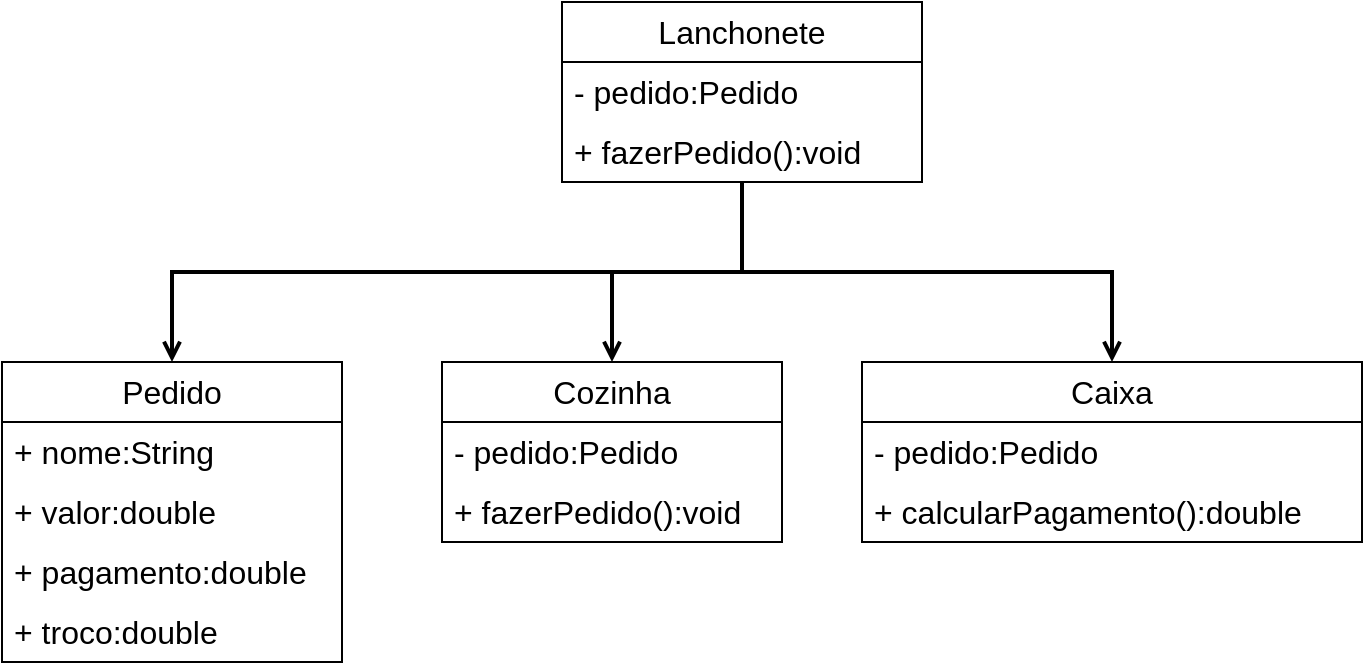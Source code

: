 <mxfile version="24.5.4" type="github">
  <diagram name="Page-1" id="9JJyguFDzHVmCEML1b9S">
    <mxGraphModel dx="1434" dy="762" grid="1" gridSize="10" guides="1" tooltips="1" connect="1" arrows="1" fold="1" page="1" pageScale="1" pageWidth="850" pageHeight="1100" math="0" shadow="0">
      <root>
        <mxCell id="0" />
        <mxCell id="1" parent="0" />
        <mxCell id="ITyUVaF7f_9eqzBkt0MG-17" style="edgeStyle=orthogonalEdgeStyle;rounded=0;orthogonalLoop=1;jettySize=auto;html=1;exitX=0.5;exitY=1;exitDx=0;exitDy=0;endArrow=open;endFill=0;fontSize=16;strokeWidth=2;" edge="1" parent="1" source="ITyUVaF7f_9eqzBkt0MG-1" target="ITyUVaF7f_9eqzBkt0MG-5">
          <mxGeometry relative="1" as="geometry" />
        </mxCell>
        <mxCell id="ITyUVaF7f_9eqzBkt0MG-18" style="edgeStyle=orthogonalEdgeStyle;rounded=0;orthogonalLoop=1;jettySize=auto;html=1;exitX=0.5;exitY=1;exitDx=0;exitDy=0;entryX=0.5;entryY=0;entryDx=0;entryDy=0;endArrow=open;endFill=0;fontSize=16;strokeWidth=2;" edge="1" parent="1" source="ITyUVaF7f_9eqzBkt0MG-1" target="ITyUVaF7f_9eqzBkt0MG-8">
          <mxGeometry relative="1" as="geometry" />
        </mxCell>
        <mxCell id="ITyUVaF7f_9eqzBkt0MG-19" style="edgeStyle=orthogonalEdgeStyle;rounded=0;orthogonalLoop=1;jettySize=auto;html=1;exitX=0.5;exitY=1;exitDx=0;exitDy=0;entryX=0.5;entryY=0;entryDx=0;entryDy=0;endArrow=open;endFill=0;fontSize=16;strokeWidth=2;" edge="1" parent="1" source="ITyUVaF7f_9eqzBkt0MG-1" target="ITyUVaF7f_9eqzBkt0MG-12">
          <mxGeometry relative="1" as="geometry" />
        </mxCell>
        <mxCell id="ITyUVaF7f_9eqzBkt0MG-1" value="&lt;div style=&quot;font-size: 16px;&quot;&gt;Lanchonete&lt;/div&gt;" style="swimlane;fontStyle=0;childLayout=stackLayout;horizontal=1;startSize=30;horizontalStack=0;resizeParent=1;resizeParentMax=0;resizeLast=0;collapsible=1;marginBottom=0;whiteSpace=wrap;html=1;fontSize=16;" vertex="1" parent="1">
          <mxGeometry x="350" y="70" width="180" height="90" as="geometry" />
        </mxCell>
        <mxCell id="ITyUVaF7f_9eqzBkt0MG-2" value="- pedido:Pedido" style="text;strokeColor=none;fillColor=none;align=left;verticalAlign=middle;spacingLeft=4;spacingRight=4;overflow=hidden;points=[[0,0.5],[1,0.5]];portConstraint=eastwest;rotatable=0;whiteSpace=wrap;html=1;fontSize=16;" vertex="1" parent="ITyUVaF7f_9eqzBkt0MG-1">
          <mxGeometry y="30" width="180" height="30" as="geometry" />
        </mxCell>
        <mxCell id="ITyUVaF7f_9eqzBkt0MG-3" value="+ fazerPedido():void" style="text;strokeColor=none;fillColor=none;align=left;verticalAlign=middle;spacingLeft=4;spacingRight=4;overflow=hidden;points=[[0,0.5],[1,0.5]];portConstraint=eastwest;rotatable=0;whiteSpace=wrap;html=1;fontSize=16;" vertex="1" parent="ITyUVaF7f_9eqzBkt0MG-1">
          <mxGeometry y="60" width="180" height="30" as="geometry" />
        </mxCell>
        <mxCell id="ITyUVaF7f_9eqzBkt0MG-5" value="Caixa" style="swimlane;fontStyle=0;childLayout=stackLayout;horizontal=1;startSize=30;horizontalStack=0;resizeParent=1;resizeParentMax=0;resizeLast=0;collapsible=1;marginBottom=0;whiteSpace=wrap;html=1;fontSize=16;" vertex="1" parent="1">
          <mxGeometry x="500" y="250" width="250" height="90" as="geometry" />
        </mxCell>
        <mxCell id="ITyUVaF7f_9eqzBkt0MG-6" value="- pedido:Pedido" style="text;strokeColor=none;fillColor=none;align=left;verticalAlign=middle;spacingLeft=4;spacingRight=4;overflow=hidden;points=[[0,0.5],[1,0.5]];portConstraint=eastwest;rotatable=0;whiteSpace=wrap;html=1;fontSize=16;" vertex="1" parent="ITyUVaF7f_9eqzBkt0MG-5">
          <mxGeometry y="30" width="250" height="30" as="geometry" />
        </mxCell>
        <mxCell id="ITyUVaF7f_9eqzBkt0MG-7" value="+ calcularPagamento():double" style="text;strokeColor=none;fillColor=none;align=left;verticalAlign=middle;spacingLeft=4;spacingRight=4;overflow=hidden;points=[[0,0.5],[1,0.5]];portConstraint=eastwest;rotatable=0;whiteSpace=wrap;html=1;fontSize=16;" vertex="1" parent="ITyUVaF7f_9eqzBkt0MG-5">
          <mxGeometry y="60" width="250" height="30" as="geometry" />
        </mxCell>
        <mxCell id="ITyUVaF7f_9eqzBkt0MG-8" value="Cozinha" style="swimlane;fontStyle=0;childLayout=stackLayout;horizontal=1;startSize=30;horizontalStack=0;resizeParent=1;resizeParentMax=0;resizeLast=0;collapsible=1;marginBottom=0;whiteSpace=wrap;html=1;fontSize=16;" vertex="1" parent="1">
          <mxGeometry x="290" y="250" width="170" height="90" as="geometry" />
        </mxCell>
        <mxCell id="ITyUVaF7f_9eqzBkt0MG-9" value="- pedido:Pedido" style="text;strokeColor=none;fillColor=none;align=left;verticalAlign=middle;spacingLeft=4;spacingRight=4;overflow=hidden;points=[[0,0.5],[1,0.5]];portConstraint=eastwest;rotatable=0;whiteSpace=wrap;html=1;fontSize=16;" vertex="1" parent="ITyUVaF7f_9eqzBkt0MG-8">
          <mxGeometry y="30" width="170" height="30" as="geometry" />
        </mxCell>
        <mxCell id="ITyUVaF7f_9eqzBkt0MG-10" value="+ fazerPedido():void" style="text;strokeColor=none;fillColor=none;align=left;verticalAlign=middle;spacingLeft=4;spacingRight=4;overflow=hidden;points=[[0,0.5],[1,0.5]];portConstraint=eastwest;rotatable=0;whiteSpace=wrap;html=1;fontSize=16;" vertex="1" parent="ITyUVaF7f_9eqzBkt0MG-8">
          <mxGeometry y="60" width="170" height="30" as="geometry" />
        </mxCell>
        <mxCell id="ITyUVaF7f_9eqzBkt0MG-12" value="Pedido" style="swimlane;fontStyle=0;childLayout=stackLayout;horizontal=1;startSize=30;horizontalStack=0;resizeParent=1;resizeParentMax=0;resizeLast=0;collapsible=1;marginBottom=0;whiteSpace=wrap;html=1;fontSize=16;" vertex="1" parent="1">
          <mxGeometry x="70" y="250" width="170" height="150" as="geometry" />
        </mxCell>
        <mxCell id="ITyUVaF7f_9eqzBkt0MG-13" value="+ nome:String" style="text;strokeColor=none;fillColor=none;align=left;verticalAlign=middle;spacingLeft=4;spacingRight=4;overflow=hidden;points=[[0,0.5],[1,0.5]];portConstraint=eastwest;rotatable=0;whiteSpace=wrap;html=1;fontSize=16;" vertex="1" parent="ITyUVaF7f_9eqzBkt0MG-12">
          <mxGeometry y="30" width="170" height="30" as="geometry" />
        </mxCell>
        <mxCell id="ITyUVaF7f_9eqzBkt0MG-14" value="+ valor:double" style="text;strokeColor=none;fillColor=none;align=left;verticalAlign=middle;spacingLeft=4;spacingRight=4;overflow=hidden;points=[[0,0.5],[1,0.5]];portConstraint=eastwest;rotatable=0;whiteSpace=wrap;html=1;fontSize=16;" vertex="1" parent="ITyUVaF7f_9eqzBkt0MG-12">
          <mxGeometry y="60" width="170" height="30" as="geometry" />
        </mxCell>
        <mxCell id="ITyUVaF7f_9eqzBkt0MG-15" value="+ pagamento:double" style="text;strokeColor=none;fillColor=none;align=left;verticalAlign=middle;spacingLeft=4;spacingRight=4;overflow=hidden;points=[[0,0.5],[1,0.5]];portConstraint=eastwest;rotatable=0;whiteSpace=wrap;html=1;fontSize=16;" vertex="1" parent="ITyUVaF7f_9eqzBkt0MG-12">
          <mxGeometry y="90" width="170" height="30" as="geometry" />
        </mxCell>
        <mxCell id="ITyUVaF7f_9eqzBkt0MG-16" value="+ troco:double" style="text;strokeColor=none;fillColor=none;align=left;verticalAlign=middle;spacingLeft=4;spacingRight=4;overflow=hidden;points=[[0,0.5],[1,0.5]];portConstraint=eastwest;rotatable=0;whiteSpace=wrap;html=1;fontSize=16;" vertex="1" parent="ITyUVaF7f_9eqzBkt0MG-12">
          <mxGeometry y="120" width="170" height="30" as="geometry" />
        </mxCell>
      </root>
    </mxGraphModel>
  </diagram>
</mxfile>
